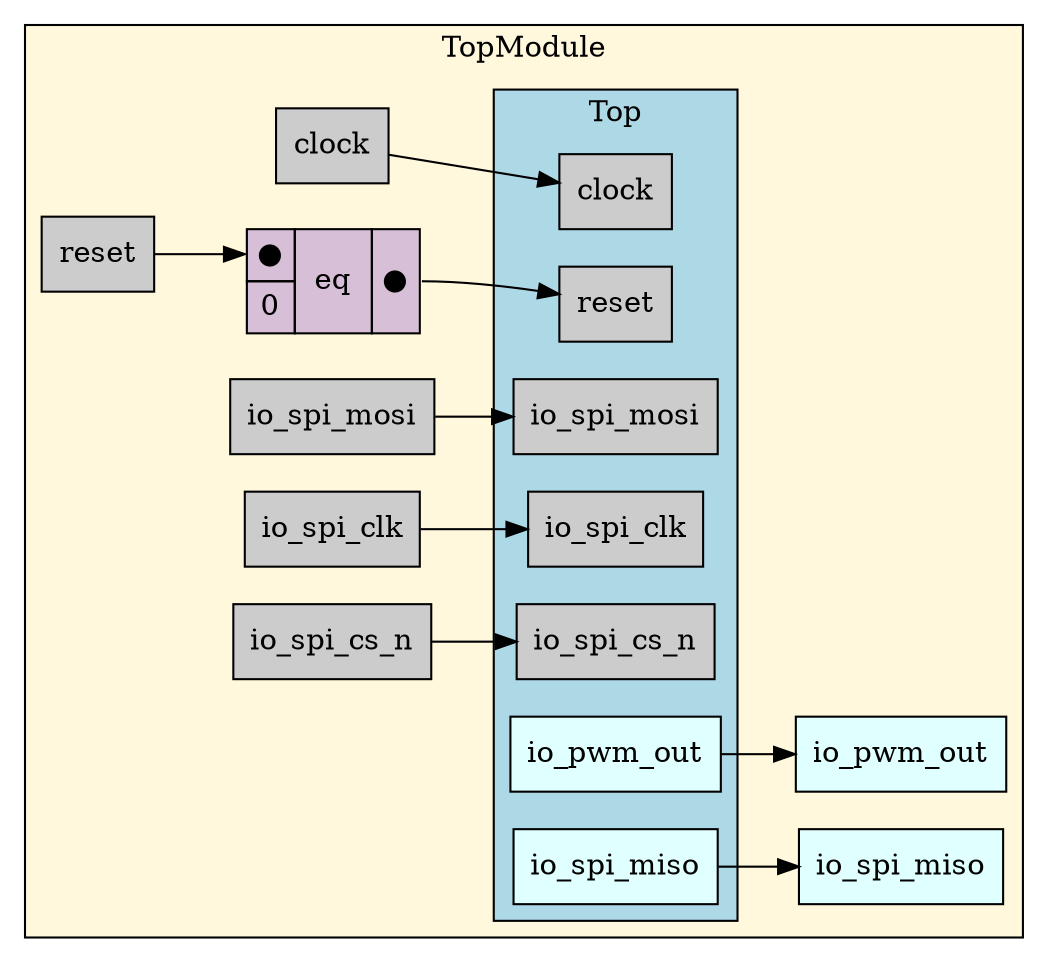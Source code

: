 digraph TopModule {
stylesheet = "styles.css"
rankdir="LR" 

subgraph cluster_TopModule {
  label="TopModule"
  URL=""
  bgcolor="#FFF8DC"
  cluster_TopModule_clock [shape = "rectangle" style="filled" fillcolor="#CCCCCC" label="clock" rank="0"]
     
cluster_TopModule_reset [shape = "rectangle" style="filled" fillcolor="#CCCCCC" label="reset" rank="0"]
     
cluster_TopModule_io_spi_mosi [shape = "rectangle" style="filled" fillcolor="#CCCCCC" label="io_spi_mosi" rank="0"]
     
cluster_TopModule_io_spi_clk [shape = "rectangle" style="filled" fillcolor="#CCCCCC" label="io_spi_clk" rank="0"]
     
cluster_TopModule_io_spi_cs_n [shape = "rectangle" style="filled" fillcolor="#CCCCCC" label="io_spi_cs_n" rank="0"]
     
cluster_TopModule_io_spi_miso [shape = "rectangle" style="filled" fillcolor="#E0FFFF" label="io_spi_miso" rank="1000"]
     
cluster_TopModule_io_pwm_out [shape = "rectangle" style="filled" fillcolor="#E0FFFF" label="io_pwm_out" rank="1000"]
     

subgraph cluster_TopModule_Top {
  label="Top"
  URL="Top.dot.svg"
  bgcolor="#ADD8E6"
  cluster_TopModule_Top_clock [shape = "rectangle" style="filled" fillcolor="#CCCCCC" label="clock" rank="0"]
     
cluster_TopModule_Top_reset [shape = "rectangle" style="filled" fillcolor="#CCCCCC" label="reset" rank="0"]
     
cluster_TopModule_Top_io_spi_mosi [shape = "rectangle" style="filled" fillcolor="#CCCCCC" label="io_spi_mosi" rank="0"]
     
cluster_TopModule_Top_io_spi_clk [shape = "rectangle" style="filled" fillcolor="#CCCCCC" label="io_spi_clk" rank="0"]
     
cluster_TopModule_Top_io_spi_cs_n [shape = "rectangle" style="filled" fillcolor="#CCCCCC" label="io_spi_cs_n" rank="0"]
     
cluster_TopModule_Top_io_spi_miso [shape = "rectangle" style="filled" fillcolor="#E0FFFF" label="io_spi_miso" rank="1000"]
     
cluster_TopModule_Top_io_pwm_out [shape = "rectangle" style="filled" fillcolor="#E0FFFF" label="io_pwm_out" rank="1000"]
     

subgraph cluster_TopModule_Top_SoundTopLevel {
  label="SoundTopLevel"
  URL="SoundTopLevel.dot.svg"
  bgcolor="#FFB6C1"
  
subgraph cluster_TopModule_Top_SoundTopLevel_globalStateDecoder {
  label="globalStateDecoder"
  URL="GlobalStateDecoder.dot.svg"
  bgcolor="#FFF8DC"
  

  
  
  
}
     

subgraph cluster_TopModule_Top_SoundTopLevel_generatorStateDecoder {
  label="generatorStateDecoder"
  URL="GeneratorStateDecoder.dot.svg"
  bgcolor="#FFF8DC"
  

  
  
  
}
     

subgraph cluster_TopModule_Top_SoundTopLevel_adder {
  label="adder"
  URL="Adder.dot.svg"
  bgcolor="#FFF8DC"
  

  
  
  
}
     

subgraph cluster_TopModule_Top_SoundTopLevel_Generator {
  label="Generator"
  URL="Generator.dot.svg"
  bgcolor="#FFF8DC"
  

  
  
  
}
     

subgraph cluster_TopModule_Top_SoundTopLevel_Generator_1 {
  label="Generator_1"
  URL="Generator.dot.svg"
  bgcolor="#FFF8DC"
  

  
  
  
}
     

subgraph cluster_TopModule_Top_SoundTopLevel_Generator_2 {
  label="Generator_2"
  URL="Generator.dot.svg"
  bgcolor="#FFF8DC"
  

  
  
  
}
     

subgraph cluster_TopModule_Top_SoundTopLevel_Generator_3 {
  label="Generator_3"
  URL="Generator.dot.svg"
  bgcolor="#FFF8DC"
  

  
  
  
}
     

subgraph cluster_TopModule_Top_SoundTopLevel_Generator_4 {
  label="Generator_4"
  URL="Generator.dot.svg"
  bgcolor="#FFF8DC"
  

  
  
  
}
     

subgraph cluster_TopModule_Top_SoundTopLevel_Generator_5 {
  label="Generator_5"
  URL="Generator.dot.svg"
  bgcolor="#FFF8DC"
  

  
  
  
}
     

subgraph cluster_TopModule_Top_SoundTopLevel_Generator_6 {
  label="Generator_6"
  URL="Generator.dot.svg"
  bgcolor="#FFF8DC"
  

  
  
  
}
     

subgraph cluster_TopModule_Top_SoundTopLevel_Generator_7 {
  label="Generator_7"
  URL="Generator.dot.svg"
  bgcolor="#FFF8DC"
  

  
  
  
}
     

subgraph cluster_TopModule_Top_SoundTopLevel_Generator_8 {
  label="Generator_8"
  URL="Generator.dot.svg"
  bgcolor="#FFF8DC"
  

  
  
  
}
     

subgraph cluster_TopModule_Top_SoundTopLevel_Generator_9 {
  label="Generator_9"
  URL="Generator.dot.svg"
  bgcolor="#FFF8DC"
  

  
  
  
}
     

subgraph cluster_TopModule_Top_SoundTopLevel_Generator_10 {
  label="Generator_10"
  URL="Generator.dot.svg"
  bgcolor="#FFF8DC"
  

  
  
  
}
     

subgraph cluster_TopModule_Top_SoundTopLevel_Generator_11 {
  label="Generator_11"
  URL="Generator.dot.svg"
  bgcolor="#FFF8DC"
  

  
  
  
}
     

subgraph cluster_TopModule_Top_SoundTopLevel_Generator_12 {
  label="Generator_12"
  URL="Generator.dot.svg"
  bgcolor="#FFF8DC"
  

  
  
  
}
     

subgraph cluster_TopModule_Top_SoundTopLevel_Generator_13 {
  label="Generator_13"
  URL="Generator.dot.svg"
  bgcolor="#FFF8DC"
  

  
  
  
}
     

subgraph cluster_TopModule_Top_SoundTopLevel_Generator_14 {
  label="Generator_14"
  URL="Generator.dot.svg"
  bgcolor="#FFF8DC"
  

  
  
  
}
     

subgraph cluster_TopModule_Top_SoundTopLevel_Generator_15 {
  label="Generator_15"
  URL="Generator.dot.svg"
  bgcolor="#FFF8DC"
  

  
  
  
}
     

  
  
  
}
     

subgraph cluster_TopModule_Top_SPISlave {
  label="SPISlave"
  URL="SPISlave.dot.svg"
  bgcolor="#FFB6C1"
  
subgraph cluster_TopModule_Top_SPISlave_spi {
  label="spi"
  URL="SPI_Slave_nandland.dot.svg"
  bgcolor="#FFF8DC"
  

  
  
  
}
     

  
  
  
}
     

subgraph cluster_TopModule_Top_SPIInputHandler {
  label="SPIInputHandler"
  URL="SPIInputHandler.dot.svg"
  bgcolor="#FFB6C1"
  

  
  
  
}
     

subgraph cluster_TopModule_Top_PWM {
  label="PWM"
  URL="PWM.dot.svg"
  bgcolor="#FFB6C1"
  

  
  
  
}
     

  
  
  
}
     

op_eq_1 [shape = "plaintext" label=<
<TABLE BORDER="0" CELLBORDER="1" CELLSPACING="0" CELLPADDING="4" BGCOLOR="#D8BFD8">
  <TR>
    <TD PORT="in1">&#x25cf;</TD>
    <TD ROWSPAN="2" > eq </TD>
    <TD ROWSPAN="2" PORT="out">&#x25cf;</TD>
  </TR>
  <TR>
    <TD PORT="in2">0</TD>
  </TR>
</TABLE>>];
       

  cluster_TopModule_io_spi_mosi -> cluster_TopModule_Top_io_spi_mosi
  cluster_TopModule_clock -> cluster_TopModule_Top_clock
  cluster_TopModule_io_spi_cs_n -> cluster_TopModule_Top_io_spi_cs_n
  cluster_TopModule_reset -> op_eq_1:in1
  op_eq_1:out -> cluster_TopModule_Top_reset
  cluster_TopModule_Top_io_spi_miso -> cluster_TopModule_io_spi_miso
  cluster_TopModule_io_spi_clk -> cluster_TopModule_Top_io_spi_clk
  cluster_TopModule_Top_io_pwm_out -> cluster_TopModule_io_pwm_out
  
  
}
     
}
